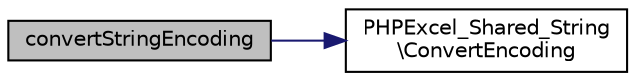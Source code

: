 digraph "convertStringEncoding"
{
  edge [fontname="Helvetica",fontsize="10",labelfontname="Helvetica",labelfontsize="10"];
  node [fontname="Helvetica",fontsize="10",shape=record];
  rankdir="LR";
  Node8 [label="convertStringEncoding",height=0.2,width=0.4,color="black", fillcolor="grey75", style="filled", fontcolor="black"];
  Node8 -> Node9 [color="midnightblue",fontsize="10",style="solid",fontname="Helvetica"];
  Node9 [label="PHPExcel_Shared_String\l\\ConvertEncoding",height=0.2,width=0.4,color="black", fillcolor="white", style="filled",URL="$class_p_h_p_excel___shared___string.html#a982b6ccf62d697bdfc42fb8c1e7b0adf"];
}
